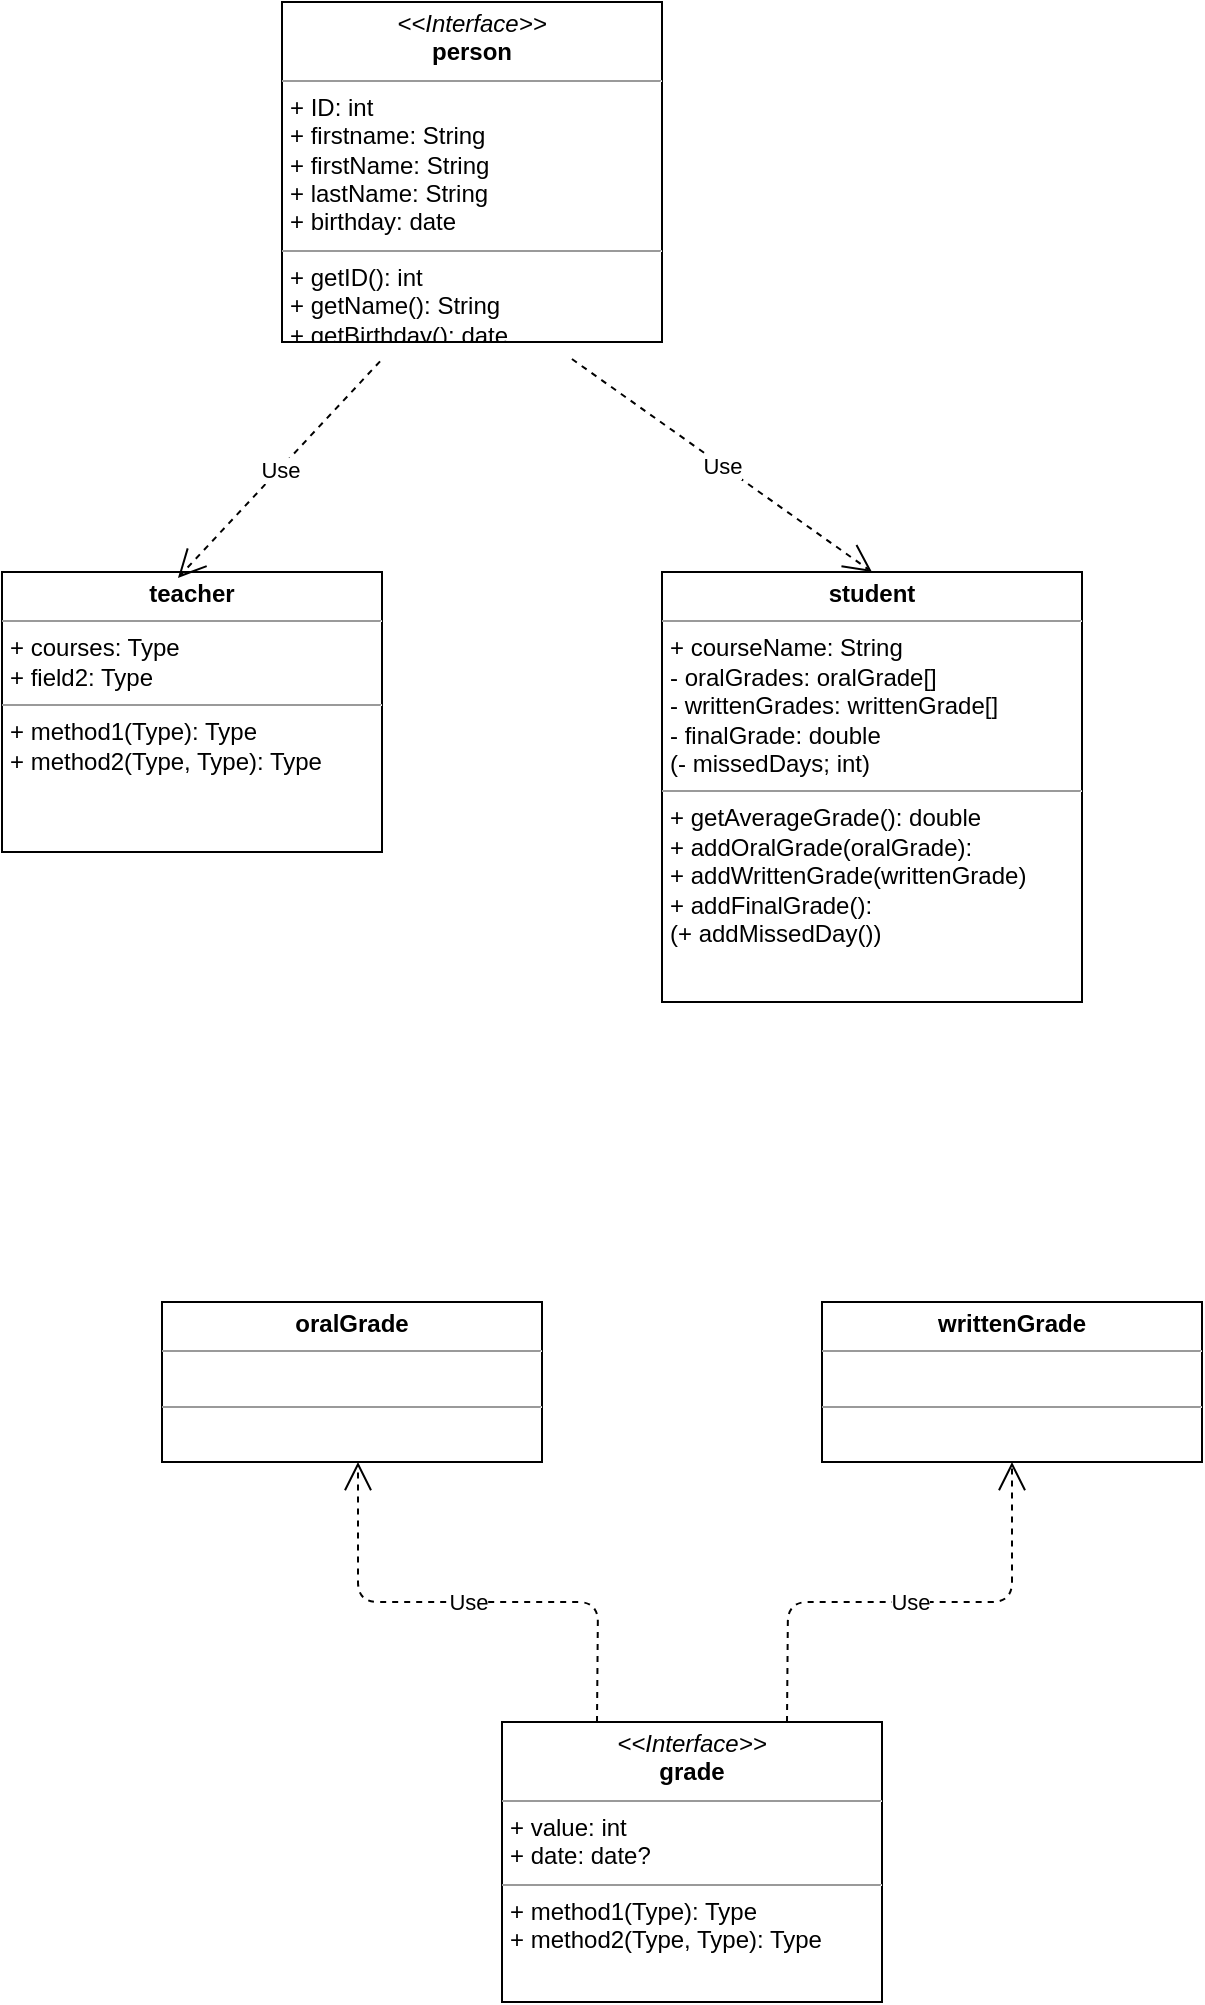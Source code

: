 <mxfile version="14.6.6" type="github">
  <diagram firstname="Page-1" id="c4acf3e9-155e-7222-9cf6-157b1a14988f">
    <mxGraphModel dx="1038" dy="500" grid="1" gridSize="10" guides="1" tooltips="1" connect="1" arrows="1" fold="1" page="1" pageScale="1" pageWidth="850" pageHeight="1100" background="#ffffff" math="0" shadow="0">
      <root>
        <mxCell id="0" />
        <mxCell id="1" parent="0" />
        <mxCell id="5d2195bd80daf111-9" value="&lt;p style=&quot;margin: 0px ; margin-top: 4px ; text-align: center&quot;&gt;&lt;b&gt;writtenGrade&lt;/b&gt;&lt;/p&gt;&lt;hr size=&quot;1&quot;&gt;&lt;p style=&quot;margin: 0px ; margin-left: 4px&quot;&gt;&lt;br&gt;&lt;/p&gt;&lt;hr size=&quot;1&quot;&gt;&lt;p style=&quot;margin: 0px ; margin-left: 4px&quot;&gt;&lt;br&gt;&lt;/p&gt;" style="verticalAlign=top;align=left;overflow=fill;fontSize=12;fontFamily=Helvetica;html=1;rounded=0;shadow=0;comic=0;labelBackgroundColor=none;strokeWidth=1" parent="1" vertex="1">
          <mxGeometry x="480" y="690" width="190" height="80" as="geometry" />
        </mxCell>
        <mxCell id="5d2195bd80daf111-10" value="&lt;p style=&quot;margin: 0px ; margin-top: 4px ; text-align: center&quot;&gt;&lt;i&gt;&amp;lt;&amp;lt;Interface&amp;gt;&amp;gt;&lt;/i&gt;&lt;br&gt;&lt;b&gt;grade&lt;/b&gt;&lt;/p&gt;&lt;hr size=&quot;1&quot;&gt;&lt;p style=&quot;margin: 0px ; margin-left: 4px&quot;&gt;+ value: int&lt;br&gt;+ date: date?&lt;/p&gt;&lt;hr size=&quot;1&quot;&gt;&lt;p style=&quot;margin: 0px ; margin-left: 4px&quot;&gt;+ method1(Type): Type&lt;br&gt;+ method2(Type, Type): Type&lt;/p&gt;" style="verticalAlign=top;align=left;overflow=fill;fontSize=12;fontFamily=Helvetica;html=1;rounded=0;shadow=0;comic=0;labelBackgroundColor=none;strokeWidth=1" parent="1" vertex="1">
          <mxGeometry x="320" y="900" width="190" height="140" as="geometry" />
        </mxCell>
        <mxCell id="5d2195bd80daf111-15" value="&lt;p style=&quot;margin: 0px ; margin-top: 4px ; text-align: center&quot;&gt;&lt;i&gt;&amp;lt;&amp;lt;Interface&amp;gt;&amp;gt;&lt;/i&gt;&lt;br&gt;&lt;b&gt;person&lt;/b&gt;&lt;/p&gt;&lt;hr size=&quot;1&quot;&gt;&lt;p style=&quot;margin: 0px ; margin-left: 4px&quot;&gt;+ ID: int&lt;br&gt;+ firstname: String&lt;/p&gt;&lt;p style=&quot;margin: 0px ; margin-left: 4px&quot;&gt;+ firstName: String&lt;/p&gt;&lt;p style=&quot;margin: 0px ; margin-left: 4px&quot;&gt;+ lastName: String&lt;br&gt;&lt;/p&gt;&lt;p style=&quot;margin: 0px ; margin-left: 4px&quot;&gt;+ birthday: date&lt;/p&gt;&lt;hr size=&quot;1&quot;&gt;&lt;p style=&quot;margin: 0px ; margin-left: 4px&quot;&gt;+ getID(): int&lt;br&gt;+ getName(): String&lt;/p&gt;&lt;p style=&quot;margin: 0px ; margin-left: 4px&quot;&gt;+ getBirthday(): date&lt;/p&gt;" style="verticalAlign=top;align=left;overflow=fill;fontSize=12;fontFamily=Helvetica;html=1;rounded=0;shadow=0;comic=0;labelBackgroundColor=none;strokeWidth=1" parent="1" vertex="1">
          <mxGeometry x="210" y="40" width="190" height="170" as="geometry" />
        </mxCell>
        <mxCell id="5d2195bd80daf111-19" value="&lt;p style=&quot;margin: 0px ; margin-top: 4px ; text-align: center&quot;&gt;&lt;b&gt;teacher&lt;/b&gt;&lt;/p&gt;&lt;hr size=&quot;1&quot;&gt;&lt;p style=&quot;margin: 0px ; margin-left: 4px&quot;&gt;+ courses: Type&lt;br&gt;+ field2: Type&lt;/p&gt;&lt;hr size=&quot;1&quot;&gt;&lt;p style=&quot;margin: 0px ; margin-left: 4px&quot;&gt;+ method1(Type): Type&lt;br&gt;+ method2(Type, Type): Type&lt;/p&gt;" style="verticalAlign=top;align=left;overflow=fill;fontSize=12;fontFamily=Helvetica;html=1;rounded=0;shadow=0;comic=0;labelBackgroundColor=none;strokeWidth=1" parent="1" vertex="1">
          <mxGeometry x="70" y="325" width="190" height="140" as="geometry" />
        </mxCell>
        <mxCell id="5d2195bd80daf111-20" value="&lt;p style=&quot;margin: 0px ; margin-top: 4px ; text-align: center&quot;&gt;&lt;b&gt;student&lt;/b&gt;&lt;/p&gt;&lt;hr size=&quot;1&quot;&gt;&lt;p style=&quot;margin: 0px ; margin-left: 4px&quot;&gt;+ courseName: String&lt;br&gt;&lt;/p&gt;&lt;p style=&quot;margin: 0px ; margin-left: 4px&quot;&gt;- oralGrades: oralGrade[]&lt;/p&gt;&lt;p style=&quot;margin: 0px ; margin-left: 4px&quot;&gt;- writtenGrades: writtenGrade[]&lt;/p&gt;&lt;p style=&quot;margin: 0px ; margin-left: 4px&quot;&gt;- finalGrade: double&lt;/p&gt;&lt;p style=&quot;margin: 0px ; margin-left: 4px&quot;&gt;(- missedDays; int)&lt;/p&gt;&lt;hr size=&quot;1&quot;&gt;&lt;p style=&quot;margin: 0px ; margin-left: 4px&quot;&gt;+ getAverageGrade(): double&lt;br&gt;&lt;/p&gt;&lt;p style=&quot;margin: 0px ; margin-left: 4px&quot;&gt;+ addOralGrade(oralGrade):&lt;/p&gt;&lt;p style=&quot;margin: 0px ; margin-left: 4px&quot;&gt;+ addWrittenGrade(writtenGrade)&lt;/p&gt;&lt;p style=&quot;margin: 0px ; margin-left: 4px&quot;&gt;+ addFinalGrade():&lt;/p&gt;&lt;p style=&quot;margin: 0px ; margin-left: 4px&quot;&gt;(+ addMissedDay())&lt;/p&gt;" style="verticalAlign=top;align=left;overflow=fill;fontSize=12;fontFamily=Helvetica;html=1;rounded=0;shadow=0;comic=0;labelBackgroundColor=none;strokeWidth=1" parent="1" vertex="1">
          <mxGeometry x="400" y="325" width="210" height="215" as="geometry" />
        </mxCell>
        <mxCell id="6xo4KS9v0DZ9ES3t3gcB-2" value="Use" style="endArrow=open;endSize=12;dashed=1;html=1;exitX=0.763;exitY=1.05;exitDx=0;exitDy=0;exitPerimeter=0;entryX=0.5;entryY=0;entryDx=0;entryDy=0;" edge="1" parent="1" source="5d2195bd80daf111-15" target="5d2195bd80daf111-20">
          <mxGeometry width="160" relative="1" as="geometry">
            <mxPoint x="340" y="470" as="sourcePoint" />
            <mxPoint x="500" y="470" as="targetPoint" />
          </mxGeometry>
        </mxCell>
        <mxCell id="6xo4KS9v0DZ9ES3t3gcB-3" value="Use" style="endArrow=open;endSize=12;dashed=1;html=1;exitX=0.258;exitY=1.057;exitDx=0;exitDy=0;exitPerimeter=0;entryX=0.463;entryY=0.021;entryDx=0;entryDy=0;entryPerimeter=0;" edge="1" parent="1" source="5d2195bd80daf111-15" target="5d2195bd80daf111-19">
          <mxGeometry width="160" relative="1" as="geometry">
            <mxPoint x="340" y="270" as="sourcePoint" />
            <mxPoint x="500" y="270" as="targetPoint" />
          </mxGeometry>
        </mxCell>
        <mxCell id="6xo4KS9v0DZ9ES3t3gcB-4" value="&lt;p style=&quot;margin: 0px ; margin-top: 4px ; text-align: center&quot;&gt;&lt;b&gt;oralGrade&lt;/b&gt;&lt;/p&gt;&lt;hr size=&quot;1&quot;&gt;&lt;p style=&quot;margin: 0px ; margin-left: 4px&quot;&gt;&lt;br&gt;&lt;/p&gt;&lt;hr size=&quot;1&quot;&gt;&lt;p style=&quot;margin: 0px ; margin-left: 4px&quot;&gt;&lt;br&gt;&lt;/p&gt;" style="verticalAlign=top;align=left;overflow=fill;fontSize=12;fontFamily=Helvetica;html=1;rounded=0;shadow=0;comic=0;labelBackgroundColor=none;strokeWidth=1" vertex="1" parent="1">
          <mxGeometry x="150" y="690" width="190" height="80" as="geometry" />
        </mxCell>
        <mxCell id="6xo4KS9v0DZ9ES3t3gcB-5" style="edgeStyle=orthogonalEdgeStyle;rounded=0;orthogonalLoop=1;jettySize=auto;html=1;exitX=0.5;exitY=1;exitDx=0;exitDy=0;" edge="1" parent="1" source="6xo4KS9v0DZ9ES3t3gcB-4" target="6xo4KS9v0DZ9ES3t3gcB-4">
          <mxGeometry relative="1" as="geometry" />
        </mxCell>
        <mxCell id="6xo4KS9v0DZ9ES3t3gcB-6" value="Use" style="endArrow=open;endSize=12;dashed=1;html=1;exitX=0.75;exitY=0;exitDx=0;exitDy=0;entryX=0.5;entryY=1;entryDx=0;entryDy=0;" edge="1" parent="1" source="5d2195bd80daf111-10" target="5d2195bd80daf111-9">
          <mxGeometry width="160" relative="1" as="geometry">
            <mxPoint x="350" y="660" as="sourcePoint" />
            <mxPoint x="510" y="660" as="targetPoint" />
            <Array as="points">
              <mxPoint x="463" y="840" />
              <mxPoint x="575" y="840" />
            </Array>
          </mxGeometry>
        </mxCell>
        <mxCell id="6xo4KS9v0DZ9ES3t3gcB-8" value="Use" style="endArrow=open;endSize=12;dashed=1;html=1;exitX=0.25;exitY=0;exitDx=0;exitDy=0;" edge="1" parent="1" source="5d2195bd80daf111-10">
          <mxGeometry width="160" relative="1" as="geometry">
            <mxPoint x="350" y="660" as="sourcePoint" />
            <mxPoint x="248" y="770" as="targetPoint" />
            <Array as="points">
              <mxPoint x="368" y="840" />
              <mxPoint x="248" y="840" />
            </Array>
          </mxGeometry>
        </mxCell>
      </root>
    </mxGraphModel>
  </diagram>
</mxfile>
